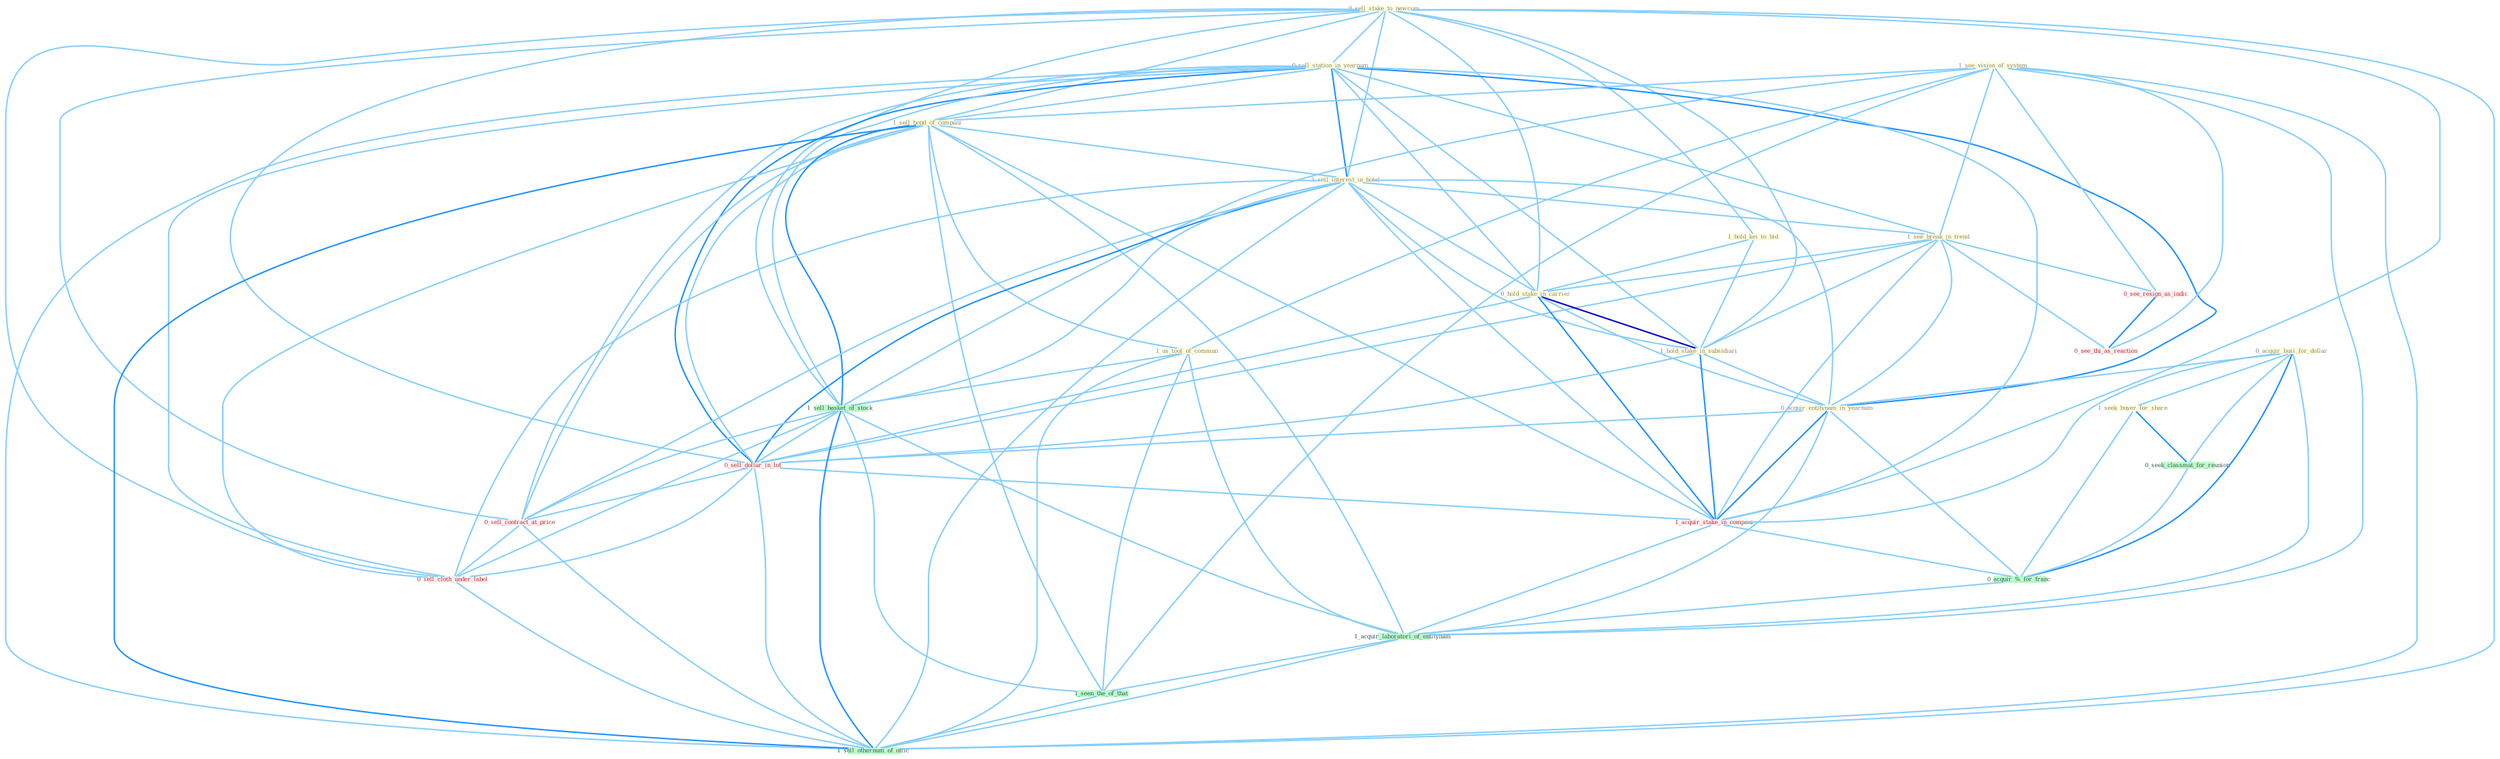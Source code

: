Graph G{ 
    node
    [shape=polygon,style=filled,width=.5,height=.06,color="#BDFCC9",fixedsize=true,fontsize=4,
    fontcolor="#2f4f4f"];
    {node
    [color="#ffffe0", fontcolor="#8b7d6b"] "0_sell_stake_to_newcom " "0_sell_station_in_yearnum " "1_see_vision_of_system " "1_sell_bond_of_compani " "1_sell_interest_in_hotel " "1_us_tool_of_commun " "1_hold_kei_to_bid " "1_see_break_in_trend " "0_acquir_busi_for_dollar " "1_seek_buyer_for_share " "0_hold_stake_in_carrier " "1_hold_stake_in_subsidiari " "0_acquir_entitynam_in_yearnum "}
{node [color="#fff0f5", fontcolor="#b22222"] "0_sell_dollar_in_lot " "0_see_resign_as_indic " "1_acquir_stake_in_compani " "0_sell_contract_at_price " "0_sell_cloth_under_label " "0_see_thi_as_reaction "}
edge [color="#B0E2FF"];

	"0_sell_stake_to_newcom " -- "0_sell_station_in_yearnum " [w="1", color="#87cefa" ];
	"0_sell_stake_to_newcom " -- "1_sell_bond_of_compani " [w="1", color="#87cefa" ];
	"0_sell_stake_to_newcom " -- "1_sell_interest_in_hotel " [w="1", color="#87cefa" ];
	"0_sell_stake_to_newcom " -- "1_hold_kei_to_bid " [w="1", color="#87cefa" ];
	"0_sell_stake_to_newcom " -- "0_hold_stake_in_carrier " [w="1", color="#87cefa" ];
	"0_sell_stake_to_newcom " -- "1_hold_stake_in_subsidiari " [w="1", color="#87cefa" ];
	"0_sell_stake_to_newcom " -- "1_sell_basket_of_stock " [w="1", color="#87cefa" ];
	"0_sell_stake_to_newcom " -- "0_sell_dollar_in_lot " [w="1", color="#87cefa" ];
	"0_sell_stake_to_newcom " -- "1_acquir_stake_in_compani " [w="1", color="#87cefa" ];
	"0_sell_stake_to_newcom " -- "0_sell_contract_at_price " [w="1", color="#87cefa" ];
	"0_sell_stake_to_newcom " -- "0_sell_cloth_under_label " [w="1", color="#87cefa" ];
	"0_sell_stake_to_newcom " -- "1_sell_othernum_of_offic " [w="1", color="#87cefa" ];
	"0_sell_station_in_yearnum " -- "1_sell_bond_of_compani " [w="1", color="#87cefa" ];
	"0_sell_station_in_yearnum " -- "1_sell_interest_in_hotel " [w="2", color="#1e90ff" , len=0.8];
	"0_sell_station_in_yearnum " -- "1_see_break_in_trend " [w="1", color="#87cefa" ];
	"0_sell_station_in_yearnum " -- "0_hold_stake_in_carrier " [w="1", color="#87cefa" ];
	"0_sell_station_in_yearnum " -- "1_hold_stake_in_subsidiari " [w="1", color="#87cefa" ];
	"0_sell_station_in_yearnum " -- "0_acquir_entitynam_in_yearnum " [w="2", color="#1e90ff" , len=0.8];
	"0_sell_station_in_yearnum " -- "1_sell_basket_of_stock " [w="1", color="#87cefa" ];
	"0_sell_station_in_yearnum " -- "0_sell_dollar_in_lot " [w="2", color="#1e90ff" , len=0.8];
	"0_sell_station_in_yearnum " -- "1_acquir_stake_in_compani " [w="1", color="#87cefa" ];
	"0_sell_station_in_yearnum " -- "0_sell_contract_at_price " [w="1", color="#87cefa" ];
	"0_sell_station_in_yearnum " -- "0_sell_cloth_under_label " [w="1", color="#87cefa" ];
	"0_sell_station_in_yearnum " -- "1_sell_othernum_of_offic " [w="1", color="#87cefa" ];
	"1_see_vision_of_system " -- "1_sell_bond_of_compani " [w="1", color="#87cefa" ];
	"1_see_vision_of_system " -- "1_us_tool_of_commun " [w="1", color="#87cefa" ];
	"1_see_vision_of_system " -- "1_see_break_in_trend " [w="1", color="#87cefa" ];
	"1_see_vision_of_system " -- "1_sell_basket_of_stock " [w="1", color="#87cefa" ];
	"1_see_vision_of_system " -- "0_see_resign_as_indic " [w="1", color="#87cefa" ];
	"1_see_vision_of_system " -- "1_acquir_laboratori_of_entitynam " [w="1", color="#87cefa" ];
	"1_see_vision_of_system " -- "1_seen_the_of_that " [w="1", color="#87cefa" ];
	"1_see_vision_of_system " -- "1_sell_othernum_of_offic " [w="1", color="#87cefa" ];
	"1_see_vision_of_system " -- "0_see_thi_as_reaction " [w="1", color="#87cefa" ];
	"1_sell_bond_of_compani " -- "1_sell_interest_in_hotel " [w="1", color="#87cefa" ];
	"1_sell_bond_of_compani " -- "1_us_tool_of_commun " [w="1", color="#87cefa" ];
	"1_sell_bond_of_compani " -- "1_sell_basket_of_stock " [w="2", color="#1e90ff" , len=0.8];
	"1_sell_bond_of_compani " -- "0_sell_dollar_in_lot " [w="1", color="#87cefa" ];
	"1_sell_bond_of_compani " -- "1_acquir_stake_in_compani " [w="1", color="#87cefa" ];
	"1_sell_bond_of_compani " -- "0_sell_contract_at_price " [w="1", color="#87cefa" ];
	"1_sell_bond_of_compani " -- "1_acquir_laboratori_of_entitynam " [w="1", color="#87cefa" ];
	"1_sell_bond_of_compani " -- "0_sell_cloth_under_label " [w="1", color="#87cefa" ];
	"1_sell_bond_of_compani " -- "1_seen_the_of_that " [w="1", color="#87cefa" ];
	"1_sell_bond_of_compani " -- "1_sell_othernum_of_offic " [w="2", color="#1e90ff" , len=0.8];
	"1_sell_interest_in_hotel " -- "1_see_break_in_trend " [w="1", color="#87cefa" ];
	"1_sell_interest_in_hotel " -- "0_hold_stake_in_carrier " [w="1", color="#87cefa" ];
	"1_sell_interest_in_hotel " -- "1_hold_stake_in_subsidiari " [w="1", color="#87cefa" ];
	"1_sell_interest_in_hotel " -- "0_acquir_entitynam_in_yearnum " [w="1", color="#87cefa" ];
	"1_sell_interest_in_hotel " -- "1_sell_basket_of_stock " [w="1", color="#87cefa" ];
	"1_sell_interest_in_hotel " -- "0_sell_dollar_in_lot " [w="2", color="#1e90ff" , len=0.8];
	"1_sell_interest_in_hotel " -- "1_acquir_stake_in_compani " [w="1", color="#87cefa" ];
	"1_sell_interest_in_hotel " -- "0_sell_contract_at_price " [w="1", color="#87cefa" ];
	"1_sell_interest_in_hotel " -- "0_sell_cloth_under_label " [w="1", color="#87cefa" ];
	"1_sell_interest_in_hotel " -- "1_sell_othernum_of_offic " [w="1", color="#87cefa" ];
	"1_us_tool_of_commun " -- "1_sell_basket_of_stock " [w="1", color="#87cefa" ];
	"1_us_tool_of_commun " -- "1_acquir_laboratori_of_entitynam " [w="1", color="#87cefa" ];
	"1_us_tool_of_commun " -- "1_seen_the_of_that " [w="1", color="#87cefa" ];
	"1_us_tool_of_commun " -- "1_sell_othernum_of_offic " [w="1", color="#87cefa" ];
	"1_hold_kei_to_bid " -- "0_hold_stake_in_carrier " [w="1", color="#87cefa" ];
	"1_hold_kei_to_bid " -- "1_hold_stake_in_subsidiari " [w="1", color="#87cefa" ];
	"1_see_break_in_trend " -- "0_hold_stake_in_carrier " [w="1", color="#87cefa" ];
	"1_see_break_in_trend " -- "1_hold_stake_in_subsidiari " [w="1", color="#87cefa" ];
	"1_see_break_in_trend " -- "0_acquir_entitynam_in_yearnum " [w="1", color="#87cefa" ];
	"1_see_break_in_trend " -- "0_sell_dollar_in_lot " [w="1", color="#87cefa" ];
	"1_see_break_in_trend " -- "0_see_resign_as_indic " [w="1", color="#87cefa" ];
	"1_see_break_in_trend " -- "1_acquir_stake_in_compani " [w="1", color="#87cefa" ];
	"1_see_break_in_trend " -- "0_see_thi_as_reaction " [w="1", color="#87cefa" ];
	"0_acquir_busi_for_dollar " -- "1_seek_buyer_for_share " [w="1", color="#87cefa" ];
	"0_acquir_busi_for_dollar " -- "0_acquir_entitynam_in_yearnum " [w="1", color="#87cefa" ];
	"0_acquir_busi_for_dollar " -- "0_seek_classmat_for_reunion " [w="1", color="#87cefa" ];
	"0_acquir_busi_for_dollar " -- "1_acquir_stake_in_compani " [w="1", color="#87cefa" ];
	"0_acquir_busi_for_dollar " -- "0_acquir_%_for_franc " [w="2", color="#1e90ff" , len=0.8];
	"0_acquir_busi_for_dollar " -- "1_acquir_laboratori_of_entitynam " [w="1", color="#87cefa" ];
	"1_seek_buyer_for_share " -- "0_seek_classmat_for_reunion " [w="2", color="#1e90ff" , len=0.8];
	"1_seek_buyer_for_share " -- "0_acquir_%_for_franc " [w="1", color="#87cefa" ];
	"0_hold_stake_in_carrier " -- "1_hold_stake_in_subsidiari " [w="3", color="#0000cd" , len=0.6];
	"0_hold_stake_in_carrier " -- "0_acquir_entitynam_in_yearnum " [w="1", color="#87cefa" ];
	"0_hold_stake_in_carrier " -- "0_sell_dollar_in_lot " [w="1", color="#87cefa" ];
	"0_hold_stake_in_carrier " -- "1_acquir_stake_in_compani " [w="2", color="#1e90ff" , len=0.8];
	"1_hold_stake_in_subsidiari " -- "0_acquir_entitynam_in_yearnum " [w="1", color="#87cefa" ];
	"1_hold_stake_in_subsidiari " -- "0_sell_dollar_in_lot " [w="1", color="#87cefa" ];
	"1_hold_stake_in_subsidiari " -- "1_acquir_stake_in_compani " [w="2", color="#1e90ff" , len=0.8];
	"0_acquir_entitynam_in_yearnum " -- "0_sell_dollar_in_lot " [w="1", color="#87cefa" ];
	"0_acquir_entitynam_in_yearnum " -- "1_acquir_stake_in_compani " [w="2", color="#1e90ff" , len=0.8];
	"0_acquir_entitynam_in_yearnum " -- "0_acquir_%_for_franc " [w="1", color="#87cefa" ];
	"0_acquir_entitynam_in_yearnum " -- "1_acquir_laboratori_of_entitynam " [w="1", color="#87cefa" ];
	"0_seek_classmat_for_reunion " -- "0_acquir_%_for_franc " [w="1", color="#87cefa" ];
	"1_sell_basket_of_stock " -- "0_sell_dollar_in_lot " [w="1", color="#87cefa" ];
	"1_sell_basket_of_stock " -- "0_sell_contract_at_price " [w="1", color="#87cefa" ];
	"1_sell_basket_of_stock " -- "1_acquir_laboratori_of_entitynam " [w="1", color="#87cefa" ];
	"1_sell_basket_of_stock " -- "0_sell_cloth_under_label " [w="1", color="#87cefa" ];
	"1_sell_basket_of_stock " -- "1_seen_the_of_that " [w="1", color="#87cefa" ];
	"1_sell_basket_of_stock " -- "1_sell_othernum_of_offic " [w="2", color="#1e90ff" , len=0.8];
	"0_sell_dollar_in_lot " -- "1_acquir_stake_in_compani " [w="1", color="#87cefa" ];
	"0_sell_dollar_in_lot " -- "0_sell_contract_at_price " [w="1", color="#87cefa" ];
	"0_sell_dollar_in_lot " -- "0_sell_cloth_under_label " [w="1", color="#87cefa" ];
	"0_sell_dollar_in_lot " -- "1_sell_othernum_of_offic " [w="1", color="#87cefa" ];
	"0_see_resign_as_indic " -- "0_see_thi_as_reaction " [w="2", color="#1e90ff" , len=0.8];
	"1_acquir_stake_in_compani " -- "0_acquir_%_for_franc " [w="1", color="#87cefa" ];
	"1_acquir_stake_in_compani " -- "1_acquir_laboratori_of_entitynam " [w="1", color="#87cefa" ];
	"0_acquir_%_for_franc " -- "1_acquir_laboratori_of_entitynam " [w="1", color="#87cefa" ];
	"0_sell_contract_at_price " -- "0_sell_cloth_under_label " [w="1", color="#87cefa" ];
	"0_sell_contract_at_price " -- "1_sell_othernum_of_offic " [w="1", color="#87cefa" ];
	"1_acquir_laboratori_of_entitynam " -- "1_seen_the_of_that " [w="1", color="#87cefa" ];
	"1_acquir_laboratori_of_entitynam " -- "1_sell_othernum_of_offic " [w="1", color="#87cefa" ];
	"0_sell_cloth_under_label " -- "1_sell_othernum_of_offic " [w="1", color="#87cefa" ];
	"1_seen_the_of_that " -- "1_sell_othernum_of_offic " [w="1", color="#87cefa" ];
}